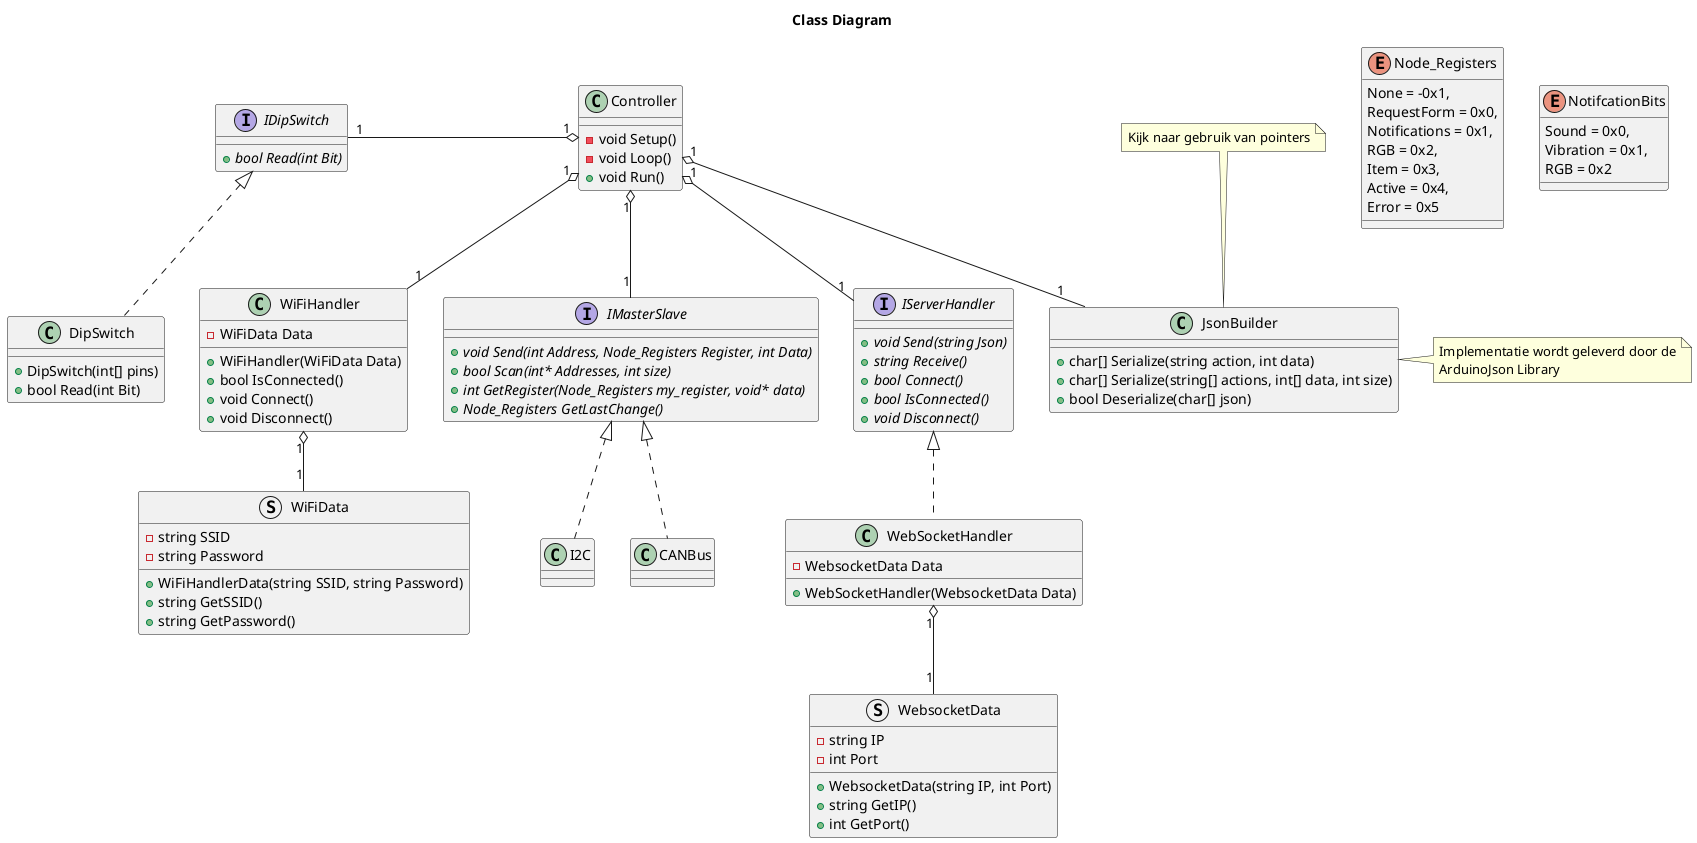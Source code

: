 @startuml ClassDiagram
Title Class Diagram

Class Controller
{
    {method} - void Setup()
    {method} - void Loop()
    {method} + void Run()
}

Interface IServerHandler
{
    {abstract} + void Send(string Json)
    {abstract} + string Receive()
    {abstract} + bool Connect()
    {abstract} + bool IsConnected()
    {abstract} + void Disconnect()
}

Class WiFiHandler
{
    {field} - WiFiData Data
    {method} + WiFiHandler(WiFiData Data)
    {method} + bool IsConnected()
    {method} + void Connect()
    {method} + void Disconnect()
}

Class WebSocketHandler
{
    {field} - WebsocketData Data
    {method} + WebSocketHandler(WebsocketData Data)
}

Struct WebsocketData
{
    {field} - string IP
    {field} - int Port

    {method} + WebsocketData(string IP, int Port)
    {method} + string GetIP()
    {method} + int GetPort()
}

Struct WiFiData
{
    {field} - string SSID
    {field} - string Password

    {method} + WiFiHandlerData(string SSID, string Password)
    {method} + string GetSSID()
    {method} + string GetPassword()
}

Interface IDipSwitch
{
    {abstract} + bool Read(int Bit)
}

class DipSwitch
{
    {method} + DipSwitch(int[] pins)
    {method} + bool Read(int Bit)
}


Interface IMasterSlave
{
    {abstract} + void Send(int Address, Node_Registers Register, int Data)
    {abstract} + bool Scan(int* Addresses, int size)
    {abstract} + int GetRegister(Node_Registers my_register, void* data)
    {abstract} + Node_Registers GetLastChange()

}

enum Node_Registers
{
    None = -0x1,
    RequestForm = 0x0,
    Notifications = 0x1,
    RGB = 0x2,
    Item = 0x3,
    Active = 0x4,
    Error = 0x5
}

enum NotifcationBits 
{
    Sound = 0x0,
    Vibration = 0x1,
    RGB = 0x2
}


Class JsonBuilder
{
    {method} + char[] Serialize(string action, int data)
    {method} + char[] Serialize(string[] actions, int[] data, int size)
    {method} + bool Deserialize(char[] json)
}

note right of JsonBuilder : Implementatie wordt geleverd door de\nArduinoJson Library
note top of JsonBuilder : Kijk naar gebruik van pointers

' EMPTY CLASSES
Class CANBus
Class I2C
' END OF EMPYY CLASSES 

IMasterSlave <|.. I2C
IMasterSlave <|.. CANBus
IDipSwitch <|.. DipSwitch
IServerHandler <|.. WebSocketHandler

Controller "1" o-- "1" WiFiHandler
Controller "1" o-- "1" IMasterSlave
Controller "1" o-- "1" JsonBuilder
Controller "1" o-left- "1" IDipSwitch
Controller "1" o-- "1" IServerHandler

WiFiHandler "1" o-- "1" WiFiData
WebSocketHandler "1" o-- "1" WebsocketData


@enduml
